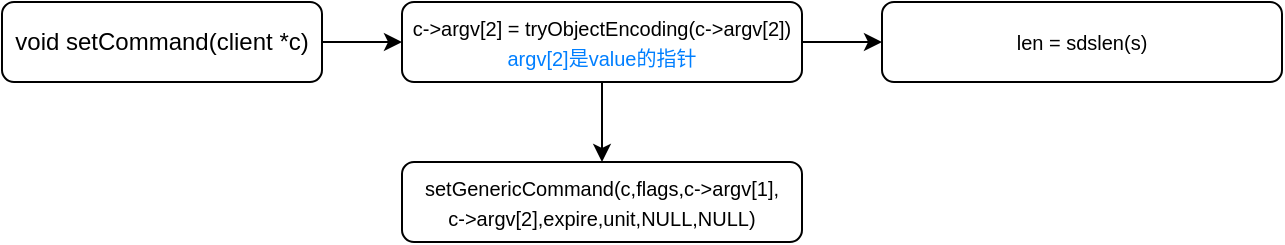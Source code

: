 <mxfile version="16.1.2" type="device"><diagram id="FIsGvV5R7z35TfT9LvNj" name="第 1 页"><mxGraphModel dx="1098" dy="689" grid="1" gridSize="10" guides="1" tooltips="1" connect="1" arrows="1" fold="1" page="1" pageScale="1" pageWidth="827" pageHeight="1169" math="0" shadow="0"><root><mxCell id="0"/><mxCell id="1" parent="0"/><mxCell id="WDMRLD2G0XIC8tVrVw6H-1" style="edgeStyle=orthogonalEdgeStyle;curved=1;rounded=0;orthogonalLoop=1;jettySize=auto;html=1;exitX=1;exitY=0.5;exitDx=0;exitDy=0;fontSize=10;fontColor=#007FFF;strokeColor=#000000;elbow=vertical;" edge="1" parent="1" source="WDMRLD2G0XIC8tVrVw6H-2" target="WDMRLD2G0XIC8tVrVw6H-3"><mxGeometry relative="1" as="geometry"/></mxCell><mxCell id="WDMRLD2G0XIC8tVrVw6H-2" value="void setCommand(client *c)" style="rounded=1;whiteSpace=wrap;html=1;" vertex="1" parent="1"><mxGeometry x="40" y="40" width="160" height="40" as="geometry"/></mxCell><mxCell id="WDMRLD2G0XIC8tVrVw6H-5" value="" style="edgeStyle=orthogonalEdgeStyle;rounded=0;orthogonalLoop=1;jettySize=auto;html=1;" edge="1" parent="1" source="WDMRLD2G0XIC8tVrVw6H-3" target="WDMRLD2G0XIC8tVrVw6H-4"><mxGeometry relative="1" as="geometry"/></mxCell><mxCell id="WDMRLD2G0XIC8tVrVw6H-7" value="" style="edgeStyle=orthogonalEdgeStyle;rounded=0;orthogonalLoop=1;jettySize=auto;html=1;fontColor=#007FFF;" edge="1" parent="1" source="WDMRLD2G0XIC8tVrVw6H-3" target="WDMRLD2G0XIC8tVrVw6H-6"><mxGeometry relative="1" as="geometry"/></mxCell><mxCell id="WDMRLD2G0XIC8tVrVw6H-3" value="&lt;font style=&quot;font-size: 10px&quot;&gt;c-&amp;gt;argv[2] = tryObjectEncoding(c-&amp;gt;argv[2])&lt;br&gt;&lt;font color=&quot;#007fff&quot;&gt;argv[2]是value的指针&lt;/font&gt;&lt;br&gt;&lt;/font&gt;" style="rounded=1;whiteSpace=wrap;html=1;" vertex="1" parent="1"><mxGeometry x="240" y="40" width="200" height="40" as="geometry"/></mxCell><mxCell id="WDMRLD2G0XIC8tVrVw6H-4" value="&lt;font style=&quot;font-size: 10px&quot;&gt;setGenericCommand(c,flags,c-&amp;gt;argv[1],&lt;br&gt;c-&amp;gt;argv[2],expire,unit,NULL,NULL)&lt;/font&gt;" style="rounded=1;whiteSpace=wrap;html=1;" vertex="1" parent="1"><mxGeometry x="240" y="120" width="200" height="40" as="geometry"/></mxCell><mxCell id="WDMRLD2G0XIC8tVrVw6H-6" value="&lt;font&gt;&lt;span style=&quot;font-size: 10px&quot;&gt;len = sdslen(s)&lt;/span&gt;&lt;br&gt;&lt;/font&gt;" style="rounded=1;whiteSpace=wrap;html=1;" vertex="1" parent="1"><mxGeometry x="480" y="40" width="200" height="40" as="geometry"/></mxCell></root></mxGraphModel></diagram></mxfile>